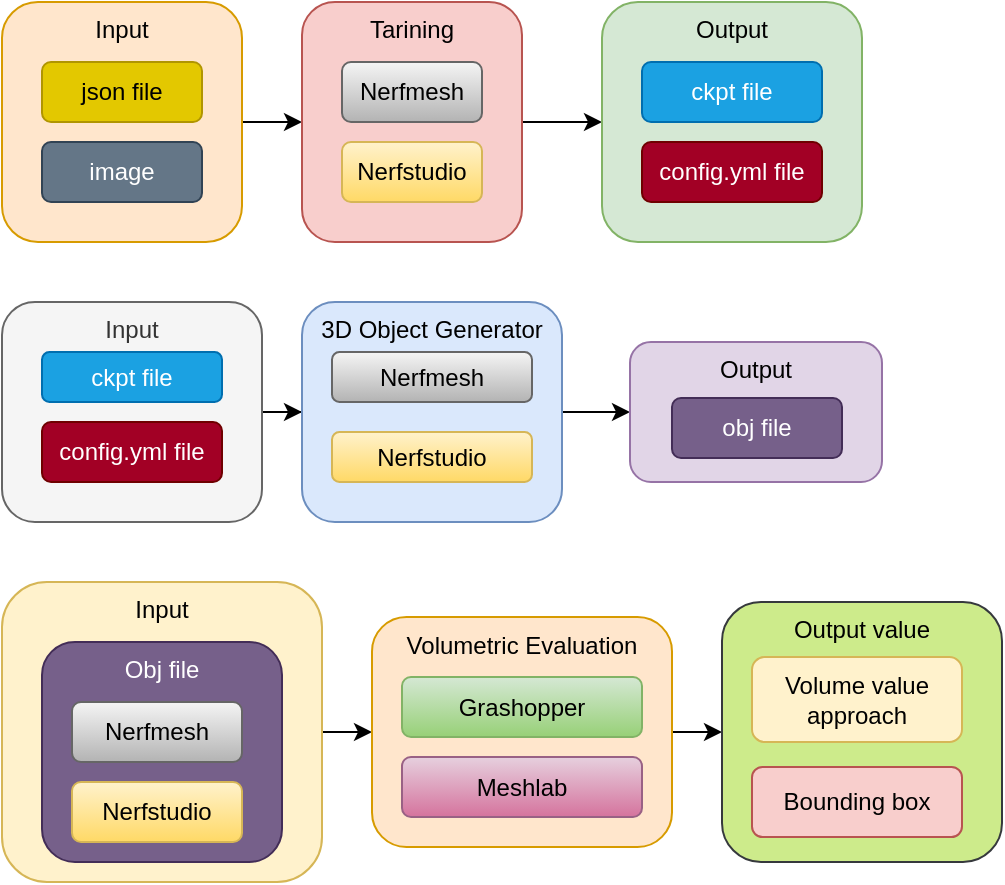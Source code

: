 <mxfile version="20.8.3" type="github">
  <diagram id="d91lYLYnUfRvecvY5fYK" name="Halaman-1">
    <mxGraphModel dx="1373" dy="716" grid="1" gridSize="10" guides="1" tooltips="1" connect="1" arrows="1" fold="1" page="1" pageScale="1" pageWidth="827" pageHeight="1169" math="0" shadow="0">
      <root>
        <mxCell id="0" />
        <mxCell id="1" parent="0" />
        <mxCell id="gMMENVyPk0METZYD5mTd-26" style="edgeStyle=orthogonalEdgeStyle;rounded=0;orthogonalLoop=1;jettySize=auto;html=1;exitX=1;exitY=0.5;exitDx=0;exitDy=0;entryX=0;entryY=0.5;entryDx=0;entryDy=0;" edge="1" parent="1" source="gMMENVyPk0METZYD5mTd-1" target="gMMENVyPk0METZYD5mTd-4">
          <mxGeometry relative="1" as="geometry" />
        </mxCell>
        <mxCell id="gMMENVyPk0METZYD5mTd-1" value="Input" style="rounded=1;whiteSpace=wrap;html=1;verticalAlign=top;fillColor=#ffe6cc;strokeColor=#d79b00;" vertex="1" parent="1">
          <mxGeometry x="20" y="50" width="120" height="120" as="geometry" />
        </mxCell>
        <mxCell id="gMMENVyPk0METZYD5mTd-2" value="image" style="rounded=1;whiteSpace=wrap;html=1;fillColor=#647687;fontColor=#ffffff;strokeColor=#314354;" vertex="1" parent="1">
          <mxGeometry x="40" y="120" width="80" height="30" as="geometry" />
        </mxCell>
        <mxCell id="gMMENVyPk0METZYD5mTd-3" value="json file" style="rounded=1;whiteSpace=wrap;html=1;fillColor=#e3c800;fontColor=#000000;strokeColor=#B09500;" vertex="1" parent="1">
          <mxGeometry x="40" y="80" width="80" height="30" as="geometry" />
        </mxCell>
        <mxCell id="gMMENVyPk0METZYD5mTd-25" style="edgeStyle=orthogonalEdgeStyle;rounded=0;orthogonalLoop=1;jettySize=auto;html=1;exitX=1;exitY=0.5;exitDx=0;exitDy=0;entryX=0;entryY=0.5;entryDx=0;entryDy=0;" edge="1" parent="1" source="gMMENVyPk0METZYD5mTd-4" target="gMMENVyPk0METZYD5mTd-6">
          <mxGeometry relative="1" as="geometry" />
        </mxCell>
        <mxCell id="gMMENVyPk0METZYD5mTd-4" value="Tarining" style="rounded=1;whiteSpace=wrap;html=1;verticalAlign=top;fillColor=#f8cecc;strokeColor=#b85450;" vertex="1" parent="1">
          <mxGeometry x="170" y="50" width="110" height="120" as="geometry" />
        </mxCell>
        <mxCell id="gMMENVyPk0METZYD5mTd-6" value="Output" style="rounded=1;whiteSpace=wrap;html=1;verticalAlign=top;fillColor=#d5e8d4;strokeColor=#82b366;" vertex="1" parent="1">
          <mxGeometry x="320" y="50" width="130" height="120" as="geometry" />
        </mxCell>
        <mxCell id="gMMENVyPk0METZYD5mTd-7" value="ckpt file" style="rounded=1;whiteSpace=wrap;html=1;fillColor=#1ba1e2;fontColor=#ffffff;strokeColor=#006EAF;" vertex="1" parent="1">
          <mxGeometry x="340" y="80" width="90" height="30" as="geometry" />
        </mxCell>
        <mxCell id="gMMENVyPk0METZYD5mTd-8" value="config.yml file" style="rounded=1;whiteSpace=wrap;html=1;fillColor=#a20025;fontColor=#ffffff;strokeColor=#6F0000;" vertex="1" parent="1">
          <mxGeometry x="340" y="120" width="90" height="30" as="geometry" />
        </mxCell>
        <mxCell id="gMMENVyPk0METZYD5mTd-27" style="edgeStyle=orthogonalEdgeStyle;rounded=0;orthogonalLoop=1;jettySize=auto;html=1;exitX=1;exitY=0.5;exitDx=0;exitDy=0;" edge="1" parent="1" source="gMMENVyPk0METZYD5mTd-9" target="gMMENVyPk0METZYD5mTd-12">
          <mxGeometry relative="1" as="geometry" />
        </mxCell>
        <mxCell id="gMMENVyPk0METZYD5mTd-9" value="Input" style="rounded=1;whiteSpace=wrap;html=1;verticalAlign=top;fillColor=#f5f5f5;fontColor=#333333;strokeColor=#666666;" vertex="1" parent="1">
          <mxGeometry x="20" y="200" width="130" height="110" as="geometry" />
        </mxCell>
        <mxCell id="gMMENVyPk0METZYD5mTd-10" value="ckpt file" style="rounded=1;whiteSpace=wrap;html=1;fillColor=#1ba1e2;fontColor=#ffffff;strokeColor=#006EAF;" vertex="1" parent="1">
          <mxGeometry x="40" y="225" width="90" height="25" as="geometry" />
        </mxCell>
        <mxCell id="gMMENVyPk0METZYD5mTd-11" value="config.yml file" style="rounded=1;whiteSpace=wrap;html=1;fillColor=#a20025;fontColor=#ffffff;strokeColor=#6F0000;" vertex="1" parent="1">
          <mxGeometry x="40" y="260" width="90" height="30" as="geometry" />
        </mxCell>
        <mxCell id="gMMENVyPk0METZYD5mTd-30" style="edgeStyle=orthogonalEdgeStyle;rounded=0;orthogonalLoop=1;jettySize=auto;html=1;exitX=1;exitY=0.5;exitDx=0;exitDy=0;" edge="1" parent="1" source="gMMENVyPk0METZYD5mTd-12" target="gMMENVyPk0METZYD5mTd-13">
          <mxGeometry relative="1" as="geometry" />
        </mxCell>
        <mxCell id="gMMENVyPk0METZYD5mTd-12" value="3D Object Generator" style="rounded=1;whiteSpace=wrap;html=1;verticalAlign=top;fillColor=#dae8fc;strokeColor=#6c8ebf;" vertex="1" parent="1">
          <mxGeometry x="170" y="200" width="130" height="110" as="geometry" />
        </mxCell>
        <mxCell id="gMMENVyPk0METZYD5mTd-13" value="Output" style="rounded=1;whiteSpace=wrap;html=1;verticalAlign=top;fillColor=#e1d5e7;strokeColor=#9673a6;" vertex="1" parent="1">
          <mxGeometry x="334" y="220" width="126" height="70" as="geometry" />
        </mxCell>
        <mxCell id="gMMENVyPk0METZYD5mTd-15" value="Nerfmesh" style="rounded=1;whiteSpace=wrap;html=1;fillColor=#f5f5f5;gradientColor=#b3b3b3;strokeColor=#666666;" vertex="1" parent="1">
          <mxGeometry x="190" y="80" width="70" height="30" as="geometry" />
        </mxCell>
        <mxCell id="gMMENVyPk0METZYD5mTd-16" value="Nerfstudio" style="rounded=1;whiteSpace=wrap;html=1;fillColor=#fff2cc;gradientColor=#ffd966;strokeColor=#d6b656;" vertex="1" parent="1">
          <mxGeometry x="190" y="120" width="70" height="30" as="geometry" />
        </mxCell>
        <mxCell id="gMMENVyPk0METZYD5mTd-17" value="obj file" style="rounded=1;whiteSpace=wrap;html=1;fillColor=#76608a;fontColor=#ffffff;strokeColor=#432D57;" vertex="1" parent="1">
          <mxGeometry x="355" y="248" width="85" height="30" as="geometry" />
        </mxCell>
        <mxCell id="gMMENVyPk0METZYD5mTd-18" value="Nerfmesh" style="rounded=1;whiteSpace=wrap;html=1;fillColor=#f5f5f5;gradientColor=#b3b3b3;strokeColor=#666666;" vertex="1" parent="1">
          <mxGeometry x="185" y="225" width="100" height="25" as="geometry" />
        </mxCell>
        <mxCell id="gMMENVyPk0METZYD5mTd-36" style="edgeStyle=orthogonalEdgeStyle;rounded=0;orthogonalLoop=1;jettySize=auto;html=1;exitX=1;exitY=0.5;exitDx=0;exitDy=0;" edge="1" parent="1" source="gMMENVyPk0METZYD5mTd-31" target="gMMENVyPk0METZYD5mTd-33">
          <mxGeometry relative="1" as="geometry" />
        </mxCell>
        <mxCell id="gMMENVyPk0METZYD5mTd-31" value="Input" style="rounded=1;whiteSpace=wrap;html=1;verticalAlign=top;fillColor=#fff2cc;strokeColor=#d6b656;" vertex="1" parent="1">
          <mxGeometry x="20" y="340" width="160" height="150" as="geometry" />
        </mxCell>
        <mxCell id="gMMENVyPk0METZYD5mTd-32" value="Obj file" style="rounded=1;whiteSpace=wrap;html=1;verticalAlign=top;fillColor=#76608a;fontColor=#ffffff;strokeColor=#432D57;" vertex="1" parent="1">
          <mxGeometry x="40" y="370" width="120" height="110" as="geometry" />
        </mxCell>
        <mxCell id="gMMENVyPk0METZYD5mTd-42" style="edgeStyle=orthogonalEdgeStyle;rounded=0;orthogonalLoop=1;jettySize=auto;html=1;exitX=1;exitY=0.5;exitDx=0;exitDy=0;entryX=0;entryY=0.5;entryDx=0;entryDy=0;" edge="1" parent="1" source="gMMENVyPk0METZYD5mTd-33" target="gMMENVyPk0METZYD5mTd-39">
          <mxGeometry relative="1" as="geometry" />
        </mxCell>
        <mxCell id="gMMENVyPk0METZYD5mTd-33" value="Volumetric Evaluation" style="rounded=1;whiteSpace=wrap;html=1;verticalAlign=top;fillColor=#ffe6cc;strokeColor=#d79b00;" vertex="1" parent="1">
          <mxGeometry x="205" y="357.5" width="150" height="115" as="geometry" />
        </mxCell>
        <mxCell id="gMMENVyPk0METZYD5mTd-34" value="Grashopper" style="rounded=1;whiteSpace=wrap;html=1;fillColor=#d5e8d4;gradientColor=#97d077;strokeColor=#82b366;" vertex="1" parent="1">
          <mxGeometry x="220" y="387.5" width="120" height="30" as="geometry" />
        </mxCell>
        <mxCell id="gMMENVyPk0METZYD5mTd-35" value="Meshlab" style="rounded=1;whiteSpace=wrap;html=1;fillColor=#e6d0de;gradientColor=#d5739d;strokeColor=#996185;" vertex="1" parent="1">
          <mxGeometry x="220" y="427.5" width="120" height="30" as="geometry" />
        </mxCell>
        <mxCell id="gMMENVyPk0METZYD5mTd-37" value="Nerfmesh" style="rounded=1;whiteSpace=wrap;html=1;fillColor=#f5f5f5;gradientColor=#b3b3b3;strokeColor=#666666;" vertex="1" parent="1">
          <mxGeometry x="55" y="400" width="85" height="30" as="geometry" />
        </mxCell>
        <mxCell id="gMMENVyPk0METZYD5mTd-38" value="Nerfstudio" style="rounded=1;whiteSpace=wrap;html=1;fillColor=#fff2cc;gradientColor=#ffd966;strokeColor=#d6b656;" vertex="1" parent="1">
          <mxGeometry x="55" y="440" width="85" height="30" as="geometry" />
        </mxCell>
        <mxCell id="gMMENVyPk0METZYD5mTd-39" value="Output value" style="rounded=1;whiteSpace=wrap;html=1;verticalAlign=top;fillColor=#cdeb8b;strokeColor=#36393d;" vertex="1" parent="1">
          <mxGeometry x="380" y="350" width="140" height="130" as="geometry" />
        </mxCell>
        <mxCell id="gMMENVyPk0METZYD5mTd-40" value="Volume value approach" style="rounded=1;whiteSpace=wrap;html=1;fillColor=#fff2cc;strokeColor=#d6b656;" vertex="1" parent="1">
          <mxGeometry x="395" y="377.5" width="105" height="42.5" as="geometry" />
        </mxCell>
        <mxCell id="gMMENVyPk0METZYD5mTd-41" value="Bounding box" style="rounded=1;whiteSpace=wrap;html=1;fillColor=#f8cecc;strokeColor=#b85450;" vertex="1" parent="1">
          <mxGeometry x="395" y="432.5" width="105" height="35" as="geometry" />
        </mxCell>
        <mxCell id="gMMENVyPk0METZYD5mTd-44" value="Nerfstudio" style="rounded=1;whiteSpace=wrap;html=1;fillColor=#fff2cc;gradientColor=#ffd966;strokeColor=#d6b656;" vertex="1" parent="1">
          <mxGeometry x="185" y="265" width="100" height="25" as="geometry" />
        </mxCell>
      </root>
    </mxGraphModel>
  </diagram>
</mxfile>
